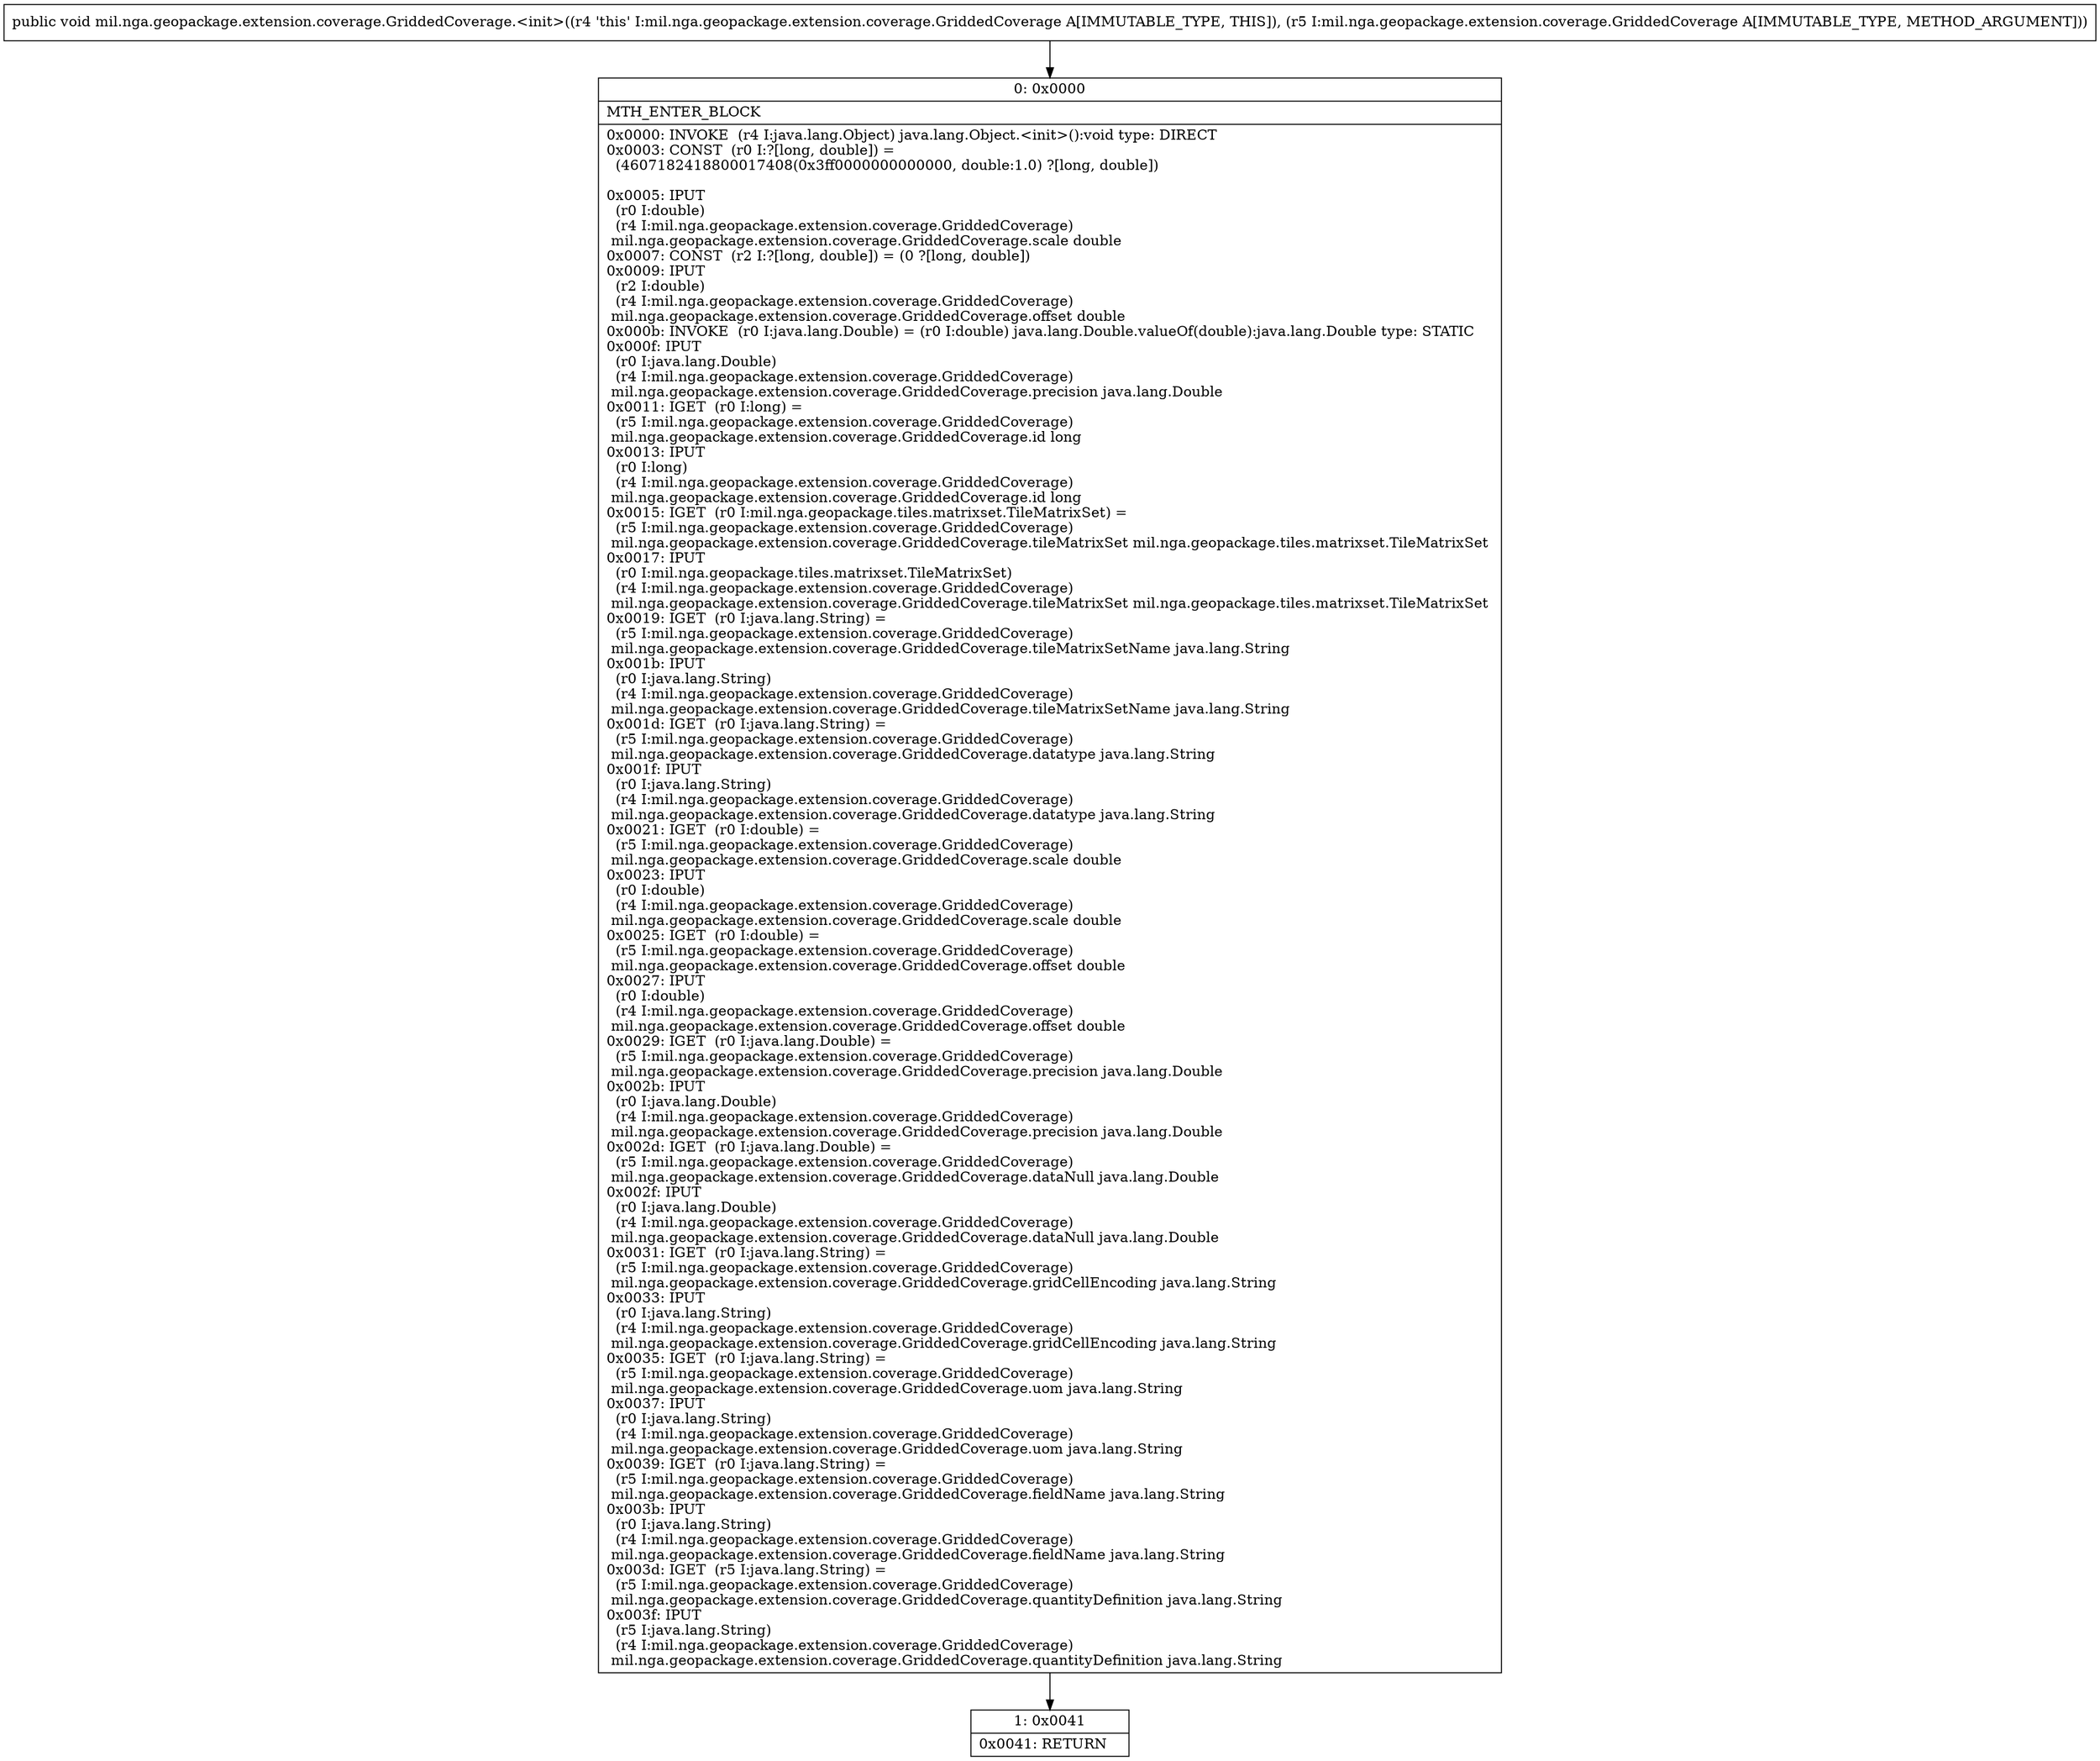 digraph "CFG formil.nga.geopackage.extension.coverage.GriddedCoverage.\<init\>(Lmil\/nga\/geopackage\/extension\/coverage\/GriddedCoverage;)V" {
Node_0 [shape=record,label="{0\:\ 0x0000|MTH_ENTER_BLOCK\l|0x0000: INVOKE  (r4 I:java.lang.Object) java.lang.Object.\<init\>():void type: DIRECT \l0x0003: CONST  (r0 I:?[long, double]) = \l  (4607182418800017408(0x3ff0000000000000, double:1.0) ?[long, double])\l \l0x0005: IPUT  \l  (r0 I:double)\l  (r4 I:mil.nga.geopackage.extension.coverage.GriddedCoverage)\l mil.nga.geopackage.extension.coverage.GriddedCoverage.scale double \l0x0007: CONST  (r2 I:?[long, double]) = (0 ?[long, double]) \l0x0009: IPUT  \l  (r2 I:double)\l  (r4 I:mil.nga.geopackage.extension.coverage.GriddedCoverage)\l mil.nga.geopackage.extension.coverage.GriddedCoverage.offset double \l0x000b: INVOKE  (r0 I:java.lang.Double) = (r0 I:double) java.lang.Double.valueOf(double):java.lang.Double type: STATIC \l0x000f: IPUT  \l  (r0 I:java.lang.Double)\l  (r4 I:mil.nga.geopackage.extension.coverage.GriddedCoverage)\l mil.nga.geopackage.extension.coverage.GriddedCoverage.precision java.lang.Double \l0x0011: IGET  (r0 I:long) = \l  (r5 I:mil.nga.geopackage.extension.coverage.GriddedCoverage)\l mil.nga.geopackage.extension.coverage.GriddedCoverage.id long \l0x0013: IPUT  \l  (r0 I:long)\l  (r4 I:mil.nga.geopackage.extension.coverage.GriddedCoverage)\l mil.nga.geopackage.extension.coverage.GriddedCoverage.id long \l0x0015: IGET  (r0 I:mil.nga.geopackage.tiles.matrixset.TileMatrixSet) = \l  (r5 I:mil.nga.geopackage.extension.coverage.GriddedCoverage)\l mil.nga.geopackage.extension.coverage.GriddedCoverage.tileMatrixSet mil.nga.geopackage.tiles.matrixset.TileMatrixSet \l0x0017: IPUT  \l  (r0 I:mil.nga.geopackage.tiles.matrixset.TileMatrixSet)\l  (r4 I:mil.nga.geopackage.extension.coverage.GriddedCoverage)\l mil.nga.geopackage.extension.coverage.GriddedCoverage.tileMatrixSet mil.nga.geopackage.tiles.matrixset.TileMatrixSet \l0x0019: IGET  (r0 I:java.lang.String) = \l  (r5 I:mil.nga.geopackage.extension.coverage.GriddedCoverage)\l mil.nga.geopackage.extension.coverage.GriddedCoverage.tileMatrixSetName java.lang.String \l0x001b: IPUT  \l  (r0 I:java.lang.String)\l  (r4 I:mil.nga.geopackage.extension.coverage.GriddedCoverage)\l mil.nga.geopackage.extension.coverage.GriddedCoverage.tileMatrixSetName java.lang.String \l0x001d: IGET  (r0 I:java.lang.String) = \l  (r5 I:mil.nga.geopackage.extension.coverage.GriddedCoverage)\l mil.nga.geopackage.extension.coverage.GriddedCoverage.datatype java.lang.String \l0x001f: IPUT  \l  (r0 I:java.lang.String)\l  (r4 I:mil.nga.geopackage.extension.coverage.GriddedCoverage)\l mil.nga.geopackage.extension.coverage.GriddedCoverage.datatype java.lang.String \l0x0021: IGET  (r0 I:double) = \l  (r5 I:mil.nga.geopackage.extension.coverage.GriddedCoverage)\l mil.nga.geopackage.extension.coverage.GriddedCoverage.scale double \l0x0023: IPUT  \l  (r0 I:double)\l  (r4 I:mil.nga.geopackage.extension.coverage.GriddedCoverage)\l mil.nga.geopackage.extension.coverage.GriddedCoverage.scale double \l0x0025: IGET  (r0 I:double) = \l  (r5 I:mil.nga.geopackage.extension.coverage.GriddedCoverage)\l mil.nga.geopackage.extension.coverage.GriddedCoverage.offset double \l0x0027: IPUT  \l  (r0 I:double)\l  (r4 I:mil.nga.geopackage.extension.coverage.GriddedCoverage)\l mil.nga.geopackage.extension.coverage.GriddedCoverage.offset double \l0x0029: IGET  (r0 I:java.lang.Double) = \l  (r5 I:mil.nga.geopackage.extension.coverage.GriddedCoverage)\l mil.nga.geopackage.extension.coverage.GriddedCoverage.precision java.lang.Double \l0x002b: IPUT  \l  (r0 I:java.lang.Double)\l  (r4 I:mil.nga.geopackage.extension.coverage.GriddedCoverage)\l mil.nga.geopackage.extension.coverage.GriddedCoverage.precision java.lang.Double \l0x002d: IGET  (r0 I:java.lang.Double) = \l  (r5 I:mil.nga.geopackage.extension.coverage.GriddedCoverage)\l mil.nga.geopackage.extension.coverage.GriddedCoverage.dataNull java.lang.Double \l0x002f: IPUT  \l  (r0 I:java.lang.Double)\l  (r4 I:mil.nga.geopackage.extension.coverage.GriddedCoverage)\l mil.nga.geopackage.extension.coverage.GriddedCoverage.dataNull java.lang.Double \l0x0031: IGET  (r0 I:java.lang.String) = \l  (r5 I:mil.nga.geopackage.extension.coverage.GriddedCoverage)\l mil.nga.geopackage.extension.coverage.GriddedCoverage.gridCellEncoding java.lang.String \l0x0033: IPUT  \l  (r0 I:java.lang.String)\l  (r4 I:mil.nga.geopackage.extension.coverage.GriddedCoverage)\l mil.nga.geopackage.extension.coverage.GriddedCoverage.gridCellEncoding java.lang.String \l0x0035: IGET  (r0 I:java.lang.String) = \l  (r5 I:mil.nga.geopackage.extension.coverage.GriddedCoverage)\l mil.nga.geopackage.extension.coverage.GriddedCoverage.uom java.lang.String \l0x0037: IPUT  \l  (r0 I:java.lang.String)\l  (r4 I:mil.nga.geopackage.extension.coverage.GriddedCoverage)\l mil.nga.geopackage.extension.coverage.GriddedCoverage.uom java.lang.String \l0x0039: IGET  (r0 I:java.lang.String) = \l  (r5 I:mil.nga.geopackage.extension.coverage.GriddedCoverage)\l mil.nga.geopackage.extension.coverage.GriddedCoverage.fieldName java.lang.String \l0x003b: IPUT  \l  (r0 I:java.lang.String)\l  (r4 I:mil.nga.geopackage.extension.coverage.GriddedCoverage)\l mil.nga.geopackage.extension.coverage.GriddedCoverage.fieldName java.lang.String \l0x003d: IGET  (r5 I:java.lang.String) = \l  (r5 I:mil.nga.geopackage.extension.coverage.GriddedCoverage)\l mil.nga.geopackage.extension.coverage.GriddedCoverage.quantityDefinition java.lang.String \l0x003f: IPUT  \l  (r5 I:java.lang.String)\l  (r4 I:mil.nga.geopackage.extension.coverage.GriddedCoverage)\l mil.nga.geopackage.extension.coverage.GriddedCoverage.quantityDefinition java.lang.String \l}"];
Node_1 [shape=record,label="{1\:\ 0x0041|0x0041: RETURN   \l}"];
MethodNode[shape=record,label="{public void mil.nga.geopackage.extension.coverage.GriddedCoverage.\<init\>((r4 'this' I:mil.nga.geopackage.extension.coverage.GriddedCoverage A[IMMUTABLE_TYPE, THIS]), (r5 I:mil.nga.geopackage.extension.coverage.GriddedCoverage A[IMMUTABLE_TYPE, METHOD_ARGUMENT])) }"];
MethodNode -> Node_0;
Node_0 -> Node_1;
}

